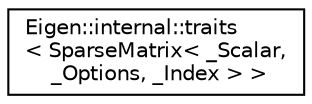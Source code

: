 digraph "Graphical Class Hierarchy"
{
  edge [fontname="Helvetica",fontsize="10",labelfontname="Helvetica",labelfontsize="10"];
  node [fontname="Helvetica",fontsize="10",shape=record];
  rankdir="LR";
  Node1 [label="Eigen::internal::traits\l\< SparseMatrix\< _Scalar,\l _Options, _Index \> \>",height=0.2,width=0.4,color="black", fillcolor="white", style="filled",URL="$struct_eigen_1_1internal_1_1traits_3_01_sparse_matrix_3_01___scalar_00_01___options_00_01___index_01_4_01_4.html"];
}

